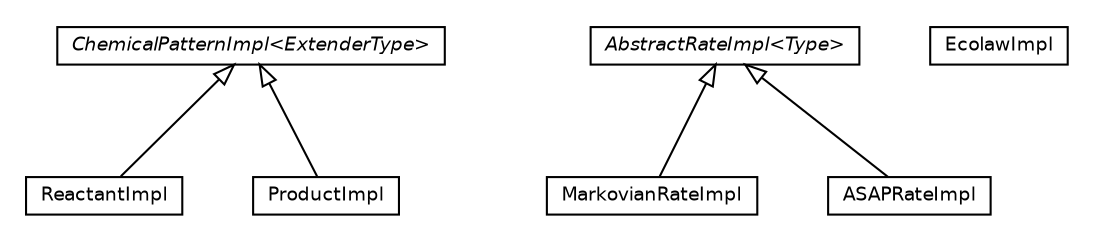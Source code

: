 #!/usr/local/bin/dot
#
# Class diagram 
# Generated by UmlGraph version 4.4 (http://www.spinellis.gr/sw/umlgraph)
#

digraph G {
	edge [fontname="Helvetica",fontsize=10,labelfontname="Helvetica",labelfontsize=10];
	node [fontname="Helvetica",fontsize=10,shape=plaintext];
	// it.apice.sapere.api.ecolaws.impl.ReactantImpl
	c258 [label=<<table border="0" cellborder="1" cellspacing="0" cellpadding="2" port="p" href="./ReactantImpl.html">
		<tr><td><table border="0" cellspacing="0" cellpadding="1">
			<tr><td> ReactantImpl </td></tr>
		</table></td></tr>
		</table>>, fontname="Helvetica", fontcolor="black", fontsize=9.0];
	// it.apice.sapere.api.ecolaws.impl.ProductImpl
	c259 [label=<<table border="0" cellborder="1" cellspacing="0" cellpadding="2" port="p" href="./ProductImpl.html">
		<tr><td><table border="0" cellspacing="0" cellpadding="1">
			<tr><td> ProductImpl </td></tr>
		</table></td></tr>
		</table>>, fontname="Helvetica", fontcolor="black", fontsize=9.0];
	// it.apice.sapere.api.ecolaws.impl.MarkovianRateImpl
	c260 [label=<<table border="0" cellborder="1" cellspacing="0" cellpadding="2" port="p" href="./MarkovianRateImpl.html">
		<tr><td><table border="0" cellspacing="0" cellpadding="1">
			<tr><td> MarkovianRateImpl </td></tr>
		</table></td></tr>
		</table>>, fontname="Helvetica", fontcolor="black", fontsize=9.0];
	// it.apice.sapere.api.ecolaws.impl.EcolawImpl
	c261 [label=<<table border="0" cellborder="1" cellspacing="0" cellpadding="2" port="p" href="./EcolawImpl.html">
		<tr><td><table border="0" cellspacing="0" cellpadding="1">
			<tr><td> EcolawImpl </td></tr>
		</table></td></tr>
		</table>>, fontname="Helvetica", fontcolor="black", fontsize=9.0];
	// it.apice.sapere.api.ecolaws.impl.ChemicalPatternImpl<ExtenderType>
	c262 [label=<<table border="0" cellborder="1" cellspacing="0" cellpadding="2" port="p" href="./ChemicalPatternImpl.html">
		<tr><td><table border="0" cellspacing="0" cellpadding="1">
			<tr><td><font face="Helvetica-Oblique"> ChemicalPatternImpl&lt;ExtenderType&gt; </font></td></tr>
		</table></td></tr>
		</table>>, fontname="Helvetica", fontcolor="black", fontsize=9.0];
	// it.apice.sapere.api.ecolaws.impl.ASAPRateImpl
	c263 [label=<<table border="0" cellborder="1" cellspacing="0" cellpadding="2" port="p" href="./ASAPRateImpl.html">
		<tr><td><table border="0" cellspacing="0" cellpadding="1">
			<tr><td> ASAPRateImpl </td></tr>
		</table></td></tr>
		</table>>, fontname="Helvetica", fontcolor="black", fontsize=9.0];
	// it.apice.sapere.api.ecolaws.impl.AbstractRateImpl<Type>
	c264 [label=<<table border="0" cellborder="1" cellspacing="0" cellpadding="2" port="p" href="./AbstractRateImpl.html">
		<tr><td><table border="0" cellspacing="0" cellpadding="1">
			<tr><td><font face="Helvetica-Oblique"> AbstractRateImpl&lt;Type&gt; </font></td></tr>
		</table></td></tr>
		</table>>, fontname="Helvetica", fontcolor="black", fontsize=9.0];
	//it.apice.sapere.api.ecolaws.impl.ReactantImpl extends it.apice.sapere.api.ecolaws.impl.ChemicalPatternImpl<it.apice.sapere.api.ecolaws.Reactant>
	c262:p -> c258:p [dir=back,arrowtail=empty];
	//it.apice.sapere.api.ecolaws.impl.ProductImpl extends it.apice.sapere.api.ecolaws.impl.ChemicalPatternImpl<it.apice.sapere.api.ecolaws.Product>
	c262:p -> c259:p [dir=back,arrowtail=empty];
	//it.apice.sapere.api.ecolaws.impl.MarkovianRateImpl extends it.apice.sapere.api.ecolaws.impl.AbstractRateImpl<it.apice.sapere.api.lsas.values.DoubleValue>
	c264:p -> c260:p [dir=back,arrowtail=empty];
	//it.apice.sapere.api.ecolaws.impl.ASAPRateImpl extends it.apice.sapere.api.ecolaws.impl.AbstractRateImpl<java.lang.Double>
	c264:p -> c263:p [dir=back,arrowtail=empty];
}

